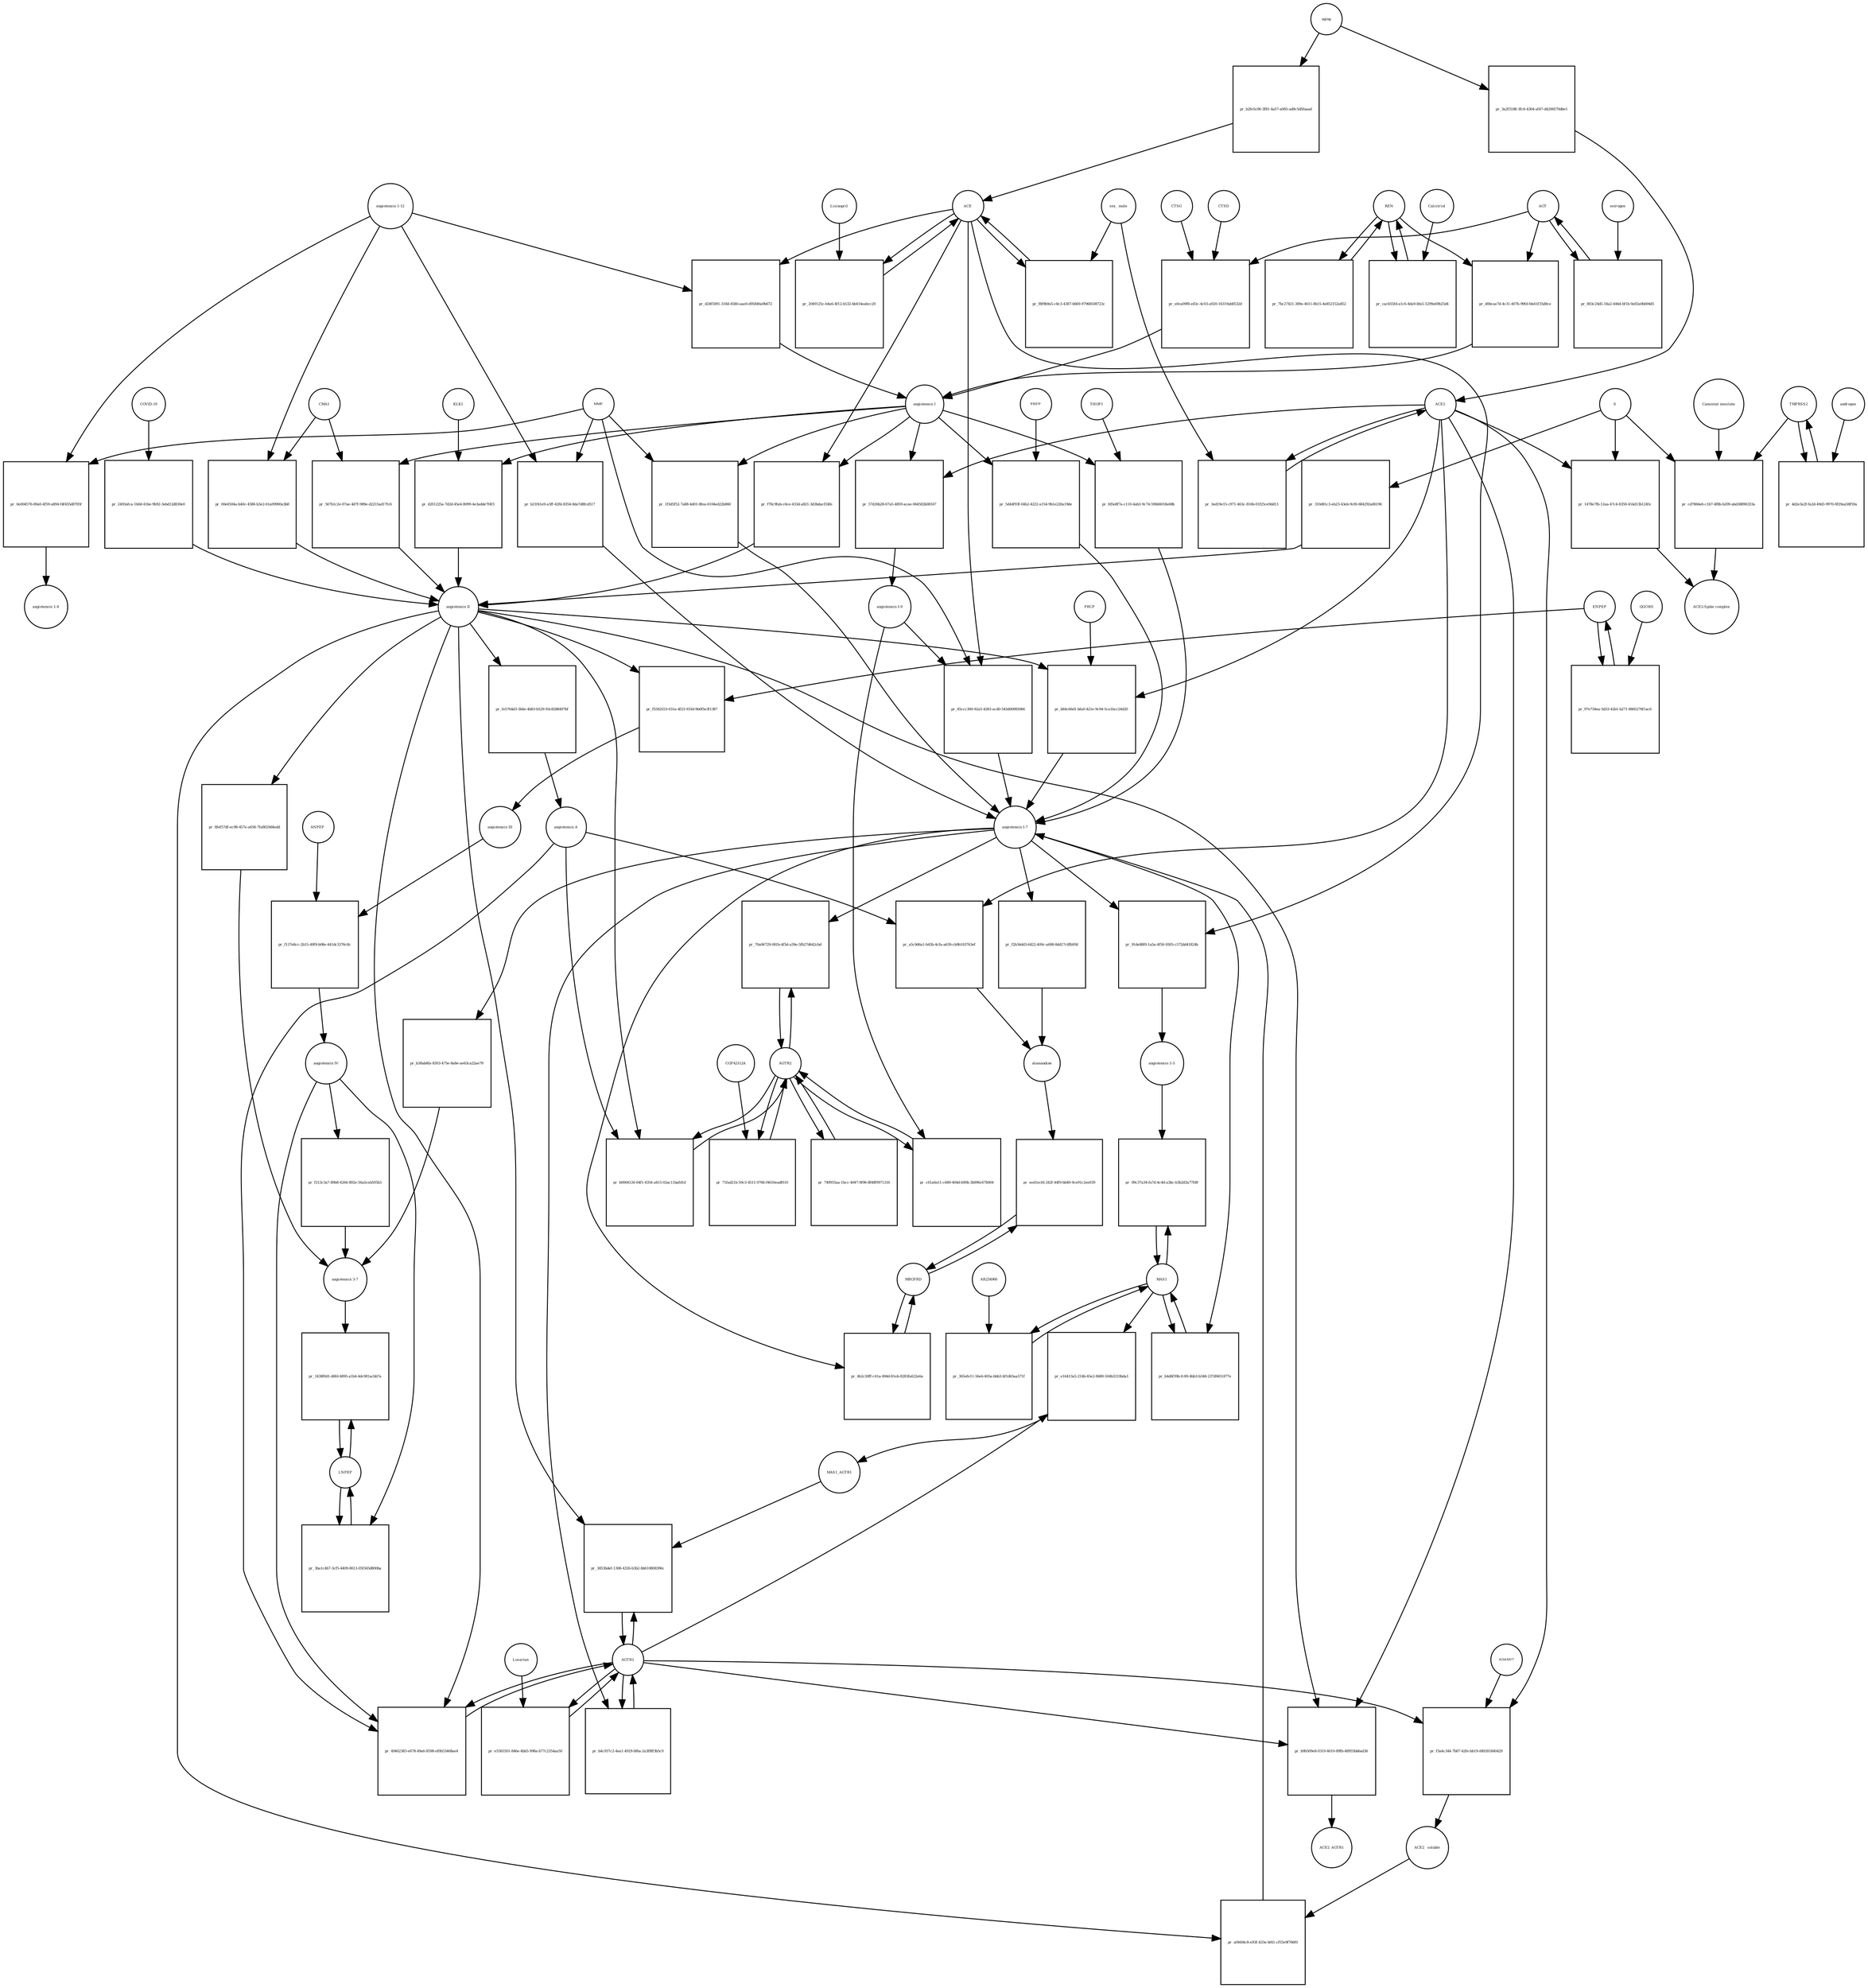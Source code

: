 strict digraph  {
"angiotensin I" [annotation="urn_miriam_obo.chebi_CHEBI%3A2718", bipartite=0, cls="simple chemical", fontsize=4, label="angiotensin I", shape=circle];
"pr_f78c9fab-c6ce-433d-a821-3d3bdacf24fe" [annotation="", bipartite=1, cls=process, fontsize=4, label="pr_f78c9fab-c6ce-433d-a821-3d3bdacf24fe", shape=square];
"angiotensin II" [annotation="urn_miriam_obo.chebi_CHEBI%3A2718", bipartite=0, cls="simple chemical", fontsize=4, label="angiotensin II", shape=circle];
ACE [annotation="urn_miriam_hgnc_HGNC%3A2707", bipartite=0, cls=macromolecule, fontsize=4, label=ACE, shape=circle];
"pr_57d26b28-67a5-4859-acae-064582b08167" [annotation="", bipartite=1, cls=process, fontsize=4, label="pr_57d26b28-67a5-4859-acae-064582b08167", shape=square];
"angiotensin I-9" [annotation="urn_miriam_obo.chebi_CHEBI%3A80128", bipartite=0, cls="simple chemical", fontsize=4, label="angiotensin I-9", shape=circle];
ACE2 [annotation="urn_miriam_hgnc_HGNC%3A13557", bipartite=0, cls=macromolecule, fontsize=4, label=ACE2, shape=circle];
"pr_85ccc300-92a5-4283-acd0-543d06985066" [annotation="", bipartite=1, cls=process, fontsize=4, label="pr_85ccc300-92a5-4283-acd0-543d06985066", shape=square];
"angiotensin I-7" [annotation="urn_miriam_obo.chebi_CHEBI%3A55438", bipartite=0, cls="simple chemical", fontsize=4, label="angiotensin I-7", shape=circle];
MME [annotation="urn_miriam_hgnc_HGNC%3A7154", bipartite=0, cls=macromolecule, fontsize=4, label=MME, shape=circle];
"pr_b84c66d1-bfa0-421e-9c94-5ce1bcc24d20" [annotation="", bipartite=1, cls=process, fontsize=4, label="pr_b84c66d1-bfa0-421e-9c94-5ce1bcc24d20", shape=square];
PRCP [annotation="urn_miriam_hgnc_HGNC%3A9344", bipartite=0, cls=macromolecule, fontsize=4, label=PRCP, shape=circle];
"pr_91de88f0-1a5a-4f50-9305-c572dd41824b" [annotation="", bipartite=1, cls=process, fontsize=4, label="pr_91de88f0-1a5a-4f50-9305-c572dd41824b", shape=square];
"angiotensin 1-5" [annotation="urn_miriam_obo.chebi_CHEBI%3A80129", bipartite=0, cls="simple chemical", fontsize=4, label="angiotensin 1-5", shape=circle];
REN [annotation="urn_miriam_hgnc_HGNC%3A9958", bipartite=0, cls=macromolecule, fontsize=4, label=REN, shape=circle];
"pr_cacb55fd-a1c6-4da9-bfa5-5299a69b25d4" [annotation="", bipartite=1, cls="omitted process", fontsize=4, label="pr_cacb55fd-a1c6-4da9-bfa5-5299a69b25d4", shape=square];
Calcitriol [annotation="urn_miriam_obo.chebi_CHEBI%3A17823", bipartite=0, cls="simple chemical", fontsize=4, label=Calcitriol, shape=circle];
AGT [annotation="urn_miriam_hgnc_HGNC%3A333", bipartite=0, cls=macromolecule, fontsize=4, label=AGT, shape=circle];
"pr_d0bcae7d-4c31-407b-99fd-fde61f35d8ce" [annotation="", bipartite=1, cls=process, fontsize=4, label="pr_d0bcae7d-4c31-407b-99fd-fde61f35d8ce", shape=square];
"pr_1f3d5f52-7a88-4d01-8fea-6104ed22b860" [annotation="", bipartite=1, cls=process, fontsize=4, label="pr_1f3d5f52-7a88-4d01-8fea-6104ed22b860", shape=square];
MAS1 [annotation="urn_miriam_hgnc_HGNC%3A6899", bipartite=0, cls=macromolecule, fontsize=4, label=MAS1, shape=circle];
"pr_09c37a34-fa7d-4c4d-a3bc-b3b2d3a77fd9" [annotation="", bipartite=1, cls=process, fontsize=4, label="pr_09c37a34-fa7d-4c4d-a3bc-b3b2d3a77fd9", shape=square];
"pr_f2b34dd3-6422-409c-a698-8dd17c8fb958" [annotation="", bipartite=1, cls=process, fontsize=4, label="pr_f2b34dd3-6422-409c-a698-8dd17c8fb958", shape=square];
alamandine [annotation="", bipartite=0, cls="simple chemical", fontsize=4, label=alamandine, shape=circle];
"pr_fe5764d3-3b6e-4b83-b529-93c8288497bf" [annotation="", bipartite=1, cls=process, fontsize=4, label="pr_fe5764d3-3b6e-4b83-b529-93c8288497bf", shape=square];
"angiotensin A" [annotation="urn_miriam_kegg.compound_C20970", bipartite=0, cls="simple chemical", fontsize=4, label="angiotensin A", shape=circle];
"pr_a5c9d6a1-b43b-4cfa-a639-cb9b183763ef" [annotation="", bipartite=1, cls=process, fontsize=4, label="pr_a5c9d6a1-b43b-4cfa-a639-cb9b183763ef", shape=square];
"pr_f5582553-031a-4f23-933d-9b0f5e3f1387" [annotation="", bipartite=1, cls=process, fontsize=4, label="pr_f5582553-031a-4f23-933d-9b0f5e3f1387", shape=square];
"angiotensin III" [annotation="urn_miriam_obo.chebi_CHEBI%3A89666", bipartite=0, cls="simple chemical", fontsize=4, label="angiotensin III", shape=circle];
ENPEP [annotation="", bipartite=0, cls=macromolecule, fontsize=4, label=ENPEP, shape=circle];
"pr_f137e8cc-2b15-49f9-b08e-441dc3376c8c" [annotation="", bipartite=1, cls=process, fontsize=4, label="pr_f137e8cc-2b15-49f9-b08e-441dc3376c8c", shape=square];
"angiotensin IV" [annotation="urn_miriam_pubmed_32333398|urn_miriam_obo.chebi_CHEBI%3A80127", bipartite=0, cls="simple chemical", fontsize=4, label="angiotensin IV", shape=circle];
"ANPEP " [annotation="urn_miriam_hgnc_HGNC%3A500", bipartite=0, cls=macromolecule, fontsize=4, label="ANPEP ", shape=circle];
AGTR2 [annotation="urn_miriam_hgnc_HGNC%3A338", bipartite=0, cls=macromolecule, fontsize=4, label=AGTR2, shape=circle];
"pr_71fad21b-59c3-4511-9766-f4616eadf610" [annotation="", bipartite=1, cls=process, fontsize=4, label="pr_71fad21b-59c3-4511-9766-f4616eadf610", shape=square];
CGP42112A [annotation="urn_miriam_obo.chebi_CHEBI%3A147302", bipartite=0, cls="simple chemical", fontsize=4, label=CGP42112A, shape=circle];
"pr_7bc27421-389e-4611-8b15-4e852152a852" [annotation="", bipartite=1, cls=process, fontsize=4, label="pr_7bc27421-389e-4611-8b15-4e852152a852", shape=square];
"pr_f3a4c344-7b87-42fe-bb19-d49281840429" [annotation="", bipartite=1, cls=process, fontsize=4, label="pr_f3a4c344-7b87-42fe-bb19-d49281840429", shape=square];
"ACE2_ soluble" [annotation="urn_miriam_hgnc.symbol_ACE2", bipartite=0, cls=macromolecule, fontsize=4, label="ACE2_ soluble", shape=circle];
ADAM17 [annotation="urn_miriam_hgnc_HGNC%3A195", bipartite=0, cls=macromolecule, fontsize=4, label=ADAM17, shape=circle];
AGTR1 [annotation="urn_miriam_hgnc_HGNC%3A336", bipartite=0, cls=macromolecule, fontsize=4, label=AGTR1, shape=circle];
"pr_b0064126-64f1-4354-a415-02ac11bafd1d" [annotation="", bipartite=1, cls=process, fontsize=4, label="pr_b0064126-64f1-4354-a415-02ac11bafd1d", shape=square];
"pr_3a2f3188-3fc6-4304-af47-d4206570dbe1" [annotation="", bipartite=1, cls=process, fontsize=4, label="pr_3a2f3188-3fc6-4304-af47-d4206570dbe1", shape=square];
aging [annotation="urn_miriam_obo.go_GO%3A0007568", bipartite=0, cls=phenotype, fontsize=4, label=aging, shape=circle];
MRGPRD [annotation="urn_miriam_hgnc_HGNC%3A29626", bipartite=0, cls=macromolecule, fontsize=4, label=MRGPRD, shape=circle];
"pr_eed1ecfd-242f-44f9-bb49-9ce91c2ee039" [annotation="", bipartite=1, cls=process, fontsize=4, label="pr_eed1ecfd-242f-44f9-bb49-9ce91c2ee039", shape=square];
"pr_af4604c8-e93f-433e-bf41-cf55e9f766f0" [annotation="", bipartite=1, cls=process, fontsize=4, label="pr_af4604c8-e93f-433e-bf41-cf55e9f766f0", shape=square];
"pr_b2fe5c06-3f81-4a57-a065-ad9c5d5faaad" [annotation="", bipartite=1, cls=process, fontsize=4, label="pr_b2fe5c06-3f81-4a57-a065-ad9c5d5faaad", shape=square];
"pr_3ed19e15-c971-463c-816b-01f25ce9dd13" [annotation="", bipartite=1, cls=process, fontsize=4, label="pr_3ed19e15-c971-463c-816b-01f25ce9dd13", shape=square];
"sex_ male" [annotation=urn_miriam_mesh_D008297, bipartite=0, cls=phenotype, fontsize=4, label="sex_ male", shape=circle];
"pr_310d81c3-eb23-43eb-9cf6-684292a86196" [annotation="", bipartite=1, cls=process, fontsize=4, label="pr_310d81c3-eb23-43eb-9cf6-684292a86196", shape=square];
S [annotation="urn_miriam_uniprot_P0DTC2|urn_miriam_uniprot_P59594", bipartite=0, cls=macromolecule, fontsize=4, label=S, shape=circle];
"pr_f8f9b9a5-c8c3-4387-b669-97968508723c" [annotation="", bipartite=1, cls=process, fontsize=4, label="pr_f8f9b9a5-c8c3-4387-b669-97968508723c", shape=square];
"pr_49462383-e678-49a6-8598-ef0b53468ae4" [annotation="", bipartite=1, cls=process, fontsize=4, label="pr_49462383-e678-49a6-8598-ef0b53468ae4", shape=square];
"pr_b9b509e8-0319-4610-89fb-48955bb6ad36" [annotation="", bipartite=1, cls=process, fontsize=4, label="pr_b9b509e8-0319-4610-89fb-48955bb6ad36", shape=square];
ACE2_AGTR1 [annotation=urn_miriam_pubmed_25225202, bipartite=0, cls=complex, fontsize=4, label=ACE2_AGTR1, shape=circle];
"pr_1478e7fb-12aa-47c4-8350-414d13b1245c" [annotation="", bipartite=1, cls=process, fontsize=4, label="pr_1478e7fb-12aa-47c4-8350-414d13b1245c", shape=square];
"ACE2-Spike complex" [annotation=urn_miriam_pubmed_32275855, bipartite=0, cls=complex, fontsize=4, label="ACE2-Spike complex", shape=circle];
"pr_2493afca-1b0d-41be-9b92-3ebd12d830e0" [annotation="", bipartite=1, cls=process, fontsize=4, label="pr_2493afca-1b0d-41be-9b92-3ebd12d830e0", shape=square];
"COVID-19" [annotation="urn_miriam_taxonomy_2697049|urn_miriam_mesh_C000657245", bipartite=0, cls=phenotype, fontsize=4, label="COVID-19", shape=circle];
"angiotensin 1-12" [annotation=urn_miriam_pubmed_27465904, bipartite=0, cls="simple chemical", fontsize=4, label="angiotensin 1-12", shape=circle];
"pr_00e6504a-b40c-4586-b3e2-61a09900a3b8" [annotation="", bipartite=1, cls=process, fontsize=4, label="pr_00e6504a-b40c-4586-b3e2-61a09900a3b8", shape=square];
CMA1 [annotation="urn_miriam_hgnc_HGNC%3A2097", bipartite=0, cls=macromolecule, fontsize=4, label=CMA1, shape=circle];
TMPRSS2 [annotation="urn_miriam_hgnc_HGNC%3A11876", bipartite=0, cls=macromolecule, fontsize=4, label=TMPRSS2, shape=circle];
"pr_4d2e3a2f-fa2d-49d3-9970-0f29aa58f59a" [annotation="", bipartite=1, cls="omitted process", fontsize=4, label="pr_4d2e3a2f-fa2d-49d3-9970-0f29aa58f59a", shape=square];
androgen [annotation="urn_miriam_obo.chebi_CHEBI%3A50113", bipartite=0, cls="simple chemical", fontsize=4, label=androgen, shape=circle];
"pr_803c24d5-18a2-446d-bf1b-9a92a0bb94d5" [annotation="", bipartite=1, cls="omitted process", fontsize=4, label="pr_803c24d5-18a2-446d-bf1b-9a92a0bb94d5", shape=square];
estrogen [annotation="urn_miriam_obo.chebi_CHEBI%3A50114", bipartite=0, cls="simple chemical", fontsize=4, label=estrogen, shape=circle];
"pr_0e004576-69a0-4f59-a894-f4f455d8705f" [annotation="", bipartite=1, cls=process, fontsize=4, label="pr_0e004576-69a0-4f59-a894-f4f455d8705f", shape=square];
"angiotensin 1-4" [annotation=urn_miriam_pubmed_22490446, bipartite=0, cls="simple chemical", fontsize=4, label="angiotensin 1-4", shape=circle];
"pr_e16413a5-214b-45e2-8680-504b3210bda1" [annotation="", bipartite=1, cls=process, fontsize=4, label="pr_e16413a5-214b-45e2-8680-504b3210bda1", shape=square];
MAS1_AGTR1 [annotation=urn_miriam_pubmed_15809376, bipartite=0, cls=complex, fontsize=4, label=MAS1_AGTR1, shape=circle];
"pr_3853bdef-1308-4326-b3b2-bb610808396c" [annotation="", bipartite=1, cls=process, fontsize=4, label="pr_3853bdef-1308-4326-b3b2-bb610808396c", shape=square];
"pr_2049125c-b4a6-4f12-b532-bb414eabcc20" [annotation="", bipartite=1, cls=process, fontsize=4, label="pr_2049125c-b4a6-4f12-b532-bb414eabcc20", shape=square];
Lisinopril [annotation="urn_miriam_obo.chebi_CHEBI%3A43755", bipartite=0, cls="simple chemical", fontsize=4, label=Lisinopril, shape=circle];
"pr_d24f5091-318d-4580-aae0-d95846a9b672" [annotation="", bipartite=1, cls=process, fontsize=4, label="pr_d24f5091-318d-4580-aae0-d95846a9b672", shape=square];
LNPEP [annotation="urn_miriam_hgnc_HGNC%3A6656", bipartite=0, cls=macromolecule, fontsize=4, label=LNPEP, shape=circle];
"pr_3ba1c4b7-3cf5-4409-8613-05f345d800ba" [annotation="", bipartite=1, cls=process, fontsize=4, label="pr_3ba1c4b7-3cf5-4409-8613-05f345d800ba", shape=square];
"pr_b21f41e9-a3ff-42fd-8354-8da7d8fcd517" [annotation="", bipartite=1, cls=process, fontsize=4, label="pr_b21f41e9-a3ff-42fd-8354-8da7d8fcd517", shape=square];
"pr_365efe11-56e6-405a-bbb3-bf1d65aa571f" [annotation="", bipartite=1, cls=process, fontsize=4, label="pr_365efe11-56e6-405a-bbb3-bf1d65aa571f", shape=square];
AR234960 [annotation="urn_miriam_pubchem.compound_146025955", bipartite=0, cls="simple chemical", fontsize=4, label=AR234960, shape=circle];
"pr_97e734ea-5d33-42b1-b271-8865276f1ac6" [annotation="", bipartite=1, cls=process, fontsize=4, label="pr_97e734ea-5d33-42b1-b271-8865276f1ac6", shape=square];
QGC001 [annotation=urn_miriam_pubmed_24337978, bipartite=0, cls="simple chemical", fontsize=4, label=QGC001, shape=circle];
"pr_e0ca09f8-e83c-4c03-a920-16319ab8532d" [annotation="", bipartite=1, cls=process, fontsize=4, label="pr_e0ca09f8-e83c-4c03-a920-16319ab8532d", shape=square];
CTSD [annotation="urn_miriam_hgnc_HGNC%3A2529", bipartite=0, cls=macromolecule, fontsize=4, label=CTSD, shape=circle];
CTSG [annotation="urn_miriam_hgnc_HGNC%3A2532", bipartite=0, cls=macromolecule, fontsize=4, label=CTSG, shape=circle];
"pr_567b1c2e-07ae-4d7f-989e-d2215ad17fc6" [annotation="", bipartite=1, cls=process, fontsize=4, label="pr_567b1c2e-07ae-4d7f-989e-d2215ad17fc6", shape=square];
"pr_d201225a-7d2d-45e4-8099-4e3adde7f4f3" [annotation="", bipartite=1, cls=process, fontsize=4, label="pr_d201225a-7d2d-45e4-8099-4e3adde7f4f3", shape=square];
KLK1 [annotation="urn_miriam_hgnc_HGNC%3A6357|urn_miriam_pubmed_6555043", bipartite=0, cls=macromolecule, fontsize=4, label=KLK1, shape=circle];
"pr_fd5e8f7a-c110-4ab3-9c74-590d4018e68b" [annotation="", bipartite=1, cls=process, fontsize=4, label="pr_fd5e8f7a-c110-4ab3-9c74-590d4018e68b", shape=square];
THOP1 [annotation="urn_miriam_hgnc_HGNC%3A11793", bipartite=0, cls=macromolecule, fontsize=4, label=THOP1, shape=circle];
"pr_5d44f93f-04b2-4222-a154-9b1e220a19de" [annotation="", bipartite=1, cls=process, fontsize=4, label="pr_5d44f93f-04b2-4222-a154-9b1e220a19de", shape=square];
PREP [annotation="urn_miriam_hgnc_HGNC%3A9358", bipartite=0, cls=macromolecule, fontsize=4, label=PREP, shape=circle];
"pr_e5565501-846e-4bb5-998a-b77c2354aa50" [annotation="", bipartite=1, cls=process, fontsize=4, label="pr_e5565501-846e-4bb5-998a-b77c2354aa50", shape=square];
Losartan [annotation="urn_miriam_obo.chebi_CHEBI%3A6541", bipartite=0, cls="simple chemical", fontsize=4, label=Losartan, shape=circle];
"pr_b4c937c2-4ea1-4929-bf6a-2a3f8ff3b5c9" [annotation="", bipartite=1, cls=process, fontsize=4, label="pr_b4c937c2-4ea1-4929-bf6a-2a3f8ff3b5c9", shape=square];
"pr_749955aa-1bcc-4047-9f96-8f48f9971316" [annotation="", bipartite=1, cls=process, fontsize=4, label="pr_749955aa-1bcc-4047-9f96-8f48f9971316", shape=square];
"pr_70a06729-081b-4f5d-a39e-5fb27d642cbd" [annotation="", bipartite=1, cls=process, fontsize=4, label="pr_70a06729-081b-4f5d-a39e-5fb27d642cbd", shape=square];
"pr_c61a6a11-c689-404d-b90b-3b996c67b004" [annotation="", bipartite=1, cls=process, fontsize=4, label="pr_c61a6a11-c689-404d-b90b-3b996c67b004", shape=square];
"pr_b4d6f39b-fc89-4bb3-b348-237d9651877e" [annotation="", bipartite=1, cls=process, fontsize=4, label="pr_b4d6f39b-fc89-4bb3-b348-237d9651877e", shape=square];
"pr_4b2c30ff-c41a-494d-81eb-8283fa622e6a" [annotation="", bipartite=1, cls=process, fontsize=4, label="pr_4b2c30ff-c41a-494d-81eb-8283fa622e6a", shape=square];
"pr_b38ab8fa-8303-475e-8a8e-ae63ca22ae79" [annotation="", bipartite=1, cls=process, fontsize=4, label="pr_b38ab8fa-8303-475e-8a8e-ae63ca22ae79", shape=square];
"angiotensin 3-7" [annotation=urn_miriam_pubmed_30934934, bipartite=0, cls="simple chemical", fontsize=4, label="angiotensin 3-7", shape=circle];
"pr_8fef57df-ec98-457e-a658-7fa8029d4edd" [annotation="", bipartite=1, cls=process, fontsize=4, label="pr_8fef57df-ec98-457e-a658-7fa8029d4edd", shape=square];
"pr_f213c3a7-89b8-4264-892e-56a5ceb505b3" [annotation="", bipartite=1, cls=process, fontsize=4, label="pr_f213c3a7-89b8-4264-892e-56a5ceb505b3", shape=square];
"pr_cd7866e6-c1b7-4f8b-b209-abd38896333a" [annotation="", bipartite=1, cls="omitted process", fontsize=4, label="pr_cd7866e6-c1b7-4f8b-b209-abd38896333a", shape=square];
"Camostat mesilate" [annotation="urn_miriam_obo.chebi_CHEBI%3A135632", bipartite=0, cls="simple chemical", fontsize=4, label="Camostat mesilate", shape=circle];
"pr_1438f0d1-d6fd-4895-a1b4-4dc981acbb7a" [annotation="", bipartite=1, cls=process, fontsize=4, label="pr_1438f0d1-d6fd-4895-a1b4-4dc981acbb7a", shape=square];
"angiotensin I" -> "pr_f78c9fab-c6ce-433d-a821-3d3bdacf24fe"  [annotation="", interaction_type=consumption];
"angiotensin I" -> "pr_57d26b28-67a5-4859-acae-064582b08167"  [annotation="", interaction_type=consumption];
"angiotensin I" -> "pr_1f3d5f52-7a88-4d01-8fea-6104ed22b860"  [annotation="", interaction_type=consumption];
"angiotensin I" -> "pr_567b1c2e-07ae-4d7f-989e-d2215ad17fc6"  [annotation="", interaction_type=consumption];
"angiotensin I" -> "pr_d201225a-7d2d-45e4-8099-4e3adde7f4f3"  [annotation="", interaction_type=consumption];
"angiotensin I" -> "pr_fd5e8f7a-c110-4ab3-9c74-590d4018e68b"  [annotation="", interaction_type=consumption];
"angiotensin I" -> "pr_5d44f93f-04b2-4222-a154-9b1e220a19de"  [annotation="", interaction_type=consumption];
"pr_f78c9fab-c6ce-433d-a821-3d3bdacf24fe" -> "angiotensin II"  [annotation="", interaction_type=production];
"angiotensin II" -> "pr_b84c66d1-bfa0-421e-9c94-5ce1bcc24d20"  [annotation="", interaction_type=consumption];
"angiotensin II" -> "pr_fe5764d3-3b6e-4b83-b529-93c8288497bf"  [annotation="", interaction_type=consumption];
"angiotensin II" -> "pr_f5582553-031a-4f23-933d-9b0f5e3f1387"  [annotation="", interaction_type=consumption];
"angiotensin II" -> "pr_b0064126-64f1-4354-a415-02ac11bafd1d"  [annotation="urn_miriam_pubmed_17630322|urn_miriam_taxonomy_9606|urn_miriam_pubmed_17138938", interaction_type=stimulation];
"angiotensin II" -> "pr_af4604c8-e93f-433e-bf41-cf55e9f766f0"  [annotation="", interaction_type=consumption];
"angiotensin II" -> "pr_49462383-e678-49a6-8598-ef0b53468ae4"  [annotation="urn_miriam_pubmed_17630322|urn_miriam_taxonomy_40674|urn_miriam_pubmed_26497614|urn_miriam_pubmed_32333398|urn_miriam_pubmed_17138938", interaction_type=stimulation];
"angiotensin II" -> "pr_b9b509e8-0319-4610-89fb-48955bb6ad36"  [annotation="urn_miriam_pubmed_25225202|urn_miriam_taxonomy_40674", interaction_type=inhibition];
"angiotensin II" -> "pr_3853bdef-1308-4326-b3b2-bb610808396c"  [annotation="urn_miriam_pubmed_15809376|urn_miriam_taxonomy_40674", interaction_type=stimulation];
"angiotensin II" -> "pr_8fef57df-ec98-457e-a658-7fa8029d4edd"  [annotation="", interaction_type=consumption];
ACE -> "pr_f78c9fab-c6ce-433d-a821-3d3bdacf24fe"  [annotation="urn_miriam_taxonomy_9606|urn_miriam_pubmed_190881|urn_miriam_pubmed_10969042", interaction_type=catalysis];
ACE -> "pr_85ccc300-92a5-4283-acd0-543d06985066"  [annotation="urn_miriam_pubmed_15283675|urn_miriam_taxonomy_9606", interaction_type=catalysis];
ACE -> "pr_91de88f0-1a5a-4f50-9305-c572dd41824b"  [annotation="urn_miriam_pubmed_10969042|urn_miriam_taxonomy_9606", interaction_type=catalysis];
ACE -> "pr_f8f9b9a5-c8c3-4387-b669-97968508723c"  [annotation="", interaction_type=consumption];
ACE -> "pr_2049125c-b4a6-4f12-b532-bb414eabcc20"  [annotation="", interaction_type=consumption];
ACE -> "pr_d24f5091-318d-4580-aae0-d95846a9b672"  [annotation="urn_miriam_pubmed_22490446|urn_miriam_taxonomy_10116", interaction_type=catalysis];
"pr_57d26b28-67a5-4859-acae-064582b08167" -> "angiotensin I-9"  [annotation="", interaction_type=production];
"angiotensin I-9" -> "pr_85ccc300-92a5-4283-acd0-543d06985066"  [annotation="", interaction_type=consumption];
"angiotensin I-9" -> "pr_c61a6a11-c689-404d-b90b-3b996c67b004"  [annotation="urn_miriam_pubmed_30048754|urn_miriam_taxonomy_10116", interaction_type=stimulation];
ACE2 -> "pr_57d26b28-67a5-4859-acae-064582b08167"  [annotation="urn_miriam_pubmed_10969042|urn_miriam_taxonomy_9606", interaction_type=catalysis];
ACE2 -> "pr_b84c66d1-bfa0-421e-9c94-5ce1bcc24d20"  [annotation="urn_miriam_taxonomy_10090|urn_miriam_pubmed_23392115", interaction_type=catalysis];
ACE2 -> "pr_a5c9d6a1-b43b-4cfa-a639-cb9b183763ef"  [annotation="urn_miriam_pubmed_23446738|urn_miriam_taxonomy_9606", interaction_type=catalysis];
ACE2 -> "pr_f3a4c344-7b87-42fe-bb19-d49281840429"  [annotation="", interaction_type=consumption];
ACE2 -> "pr_3ed19e15-c971-463c-816b-01f25ce9dd13"  [annotation="", interaction_type=consumption];
ACE2 -> "pr_b9b509e8-0319-4610-89fb-48955bb6ad36"  [annotation="", interaction_type=consumption];
ACE2 -> "pr_1478e7fb-12aa-47c4-8350-414d13b1245c"  [annotation="", interaction_type=consumption];
"pr_85ccc300-92a5-4283-acd0-543d06985066" -> "angiotensin I-7"  [annotation="", interaction_type=production];
"angiotensin I-7" -> "pr_91de88f0-1a5a-4f50-9305-c572dd41824b"  [annotation="", interaction_type=consumption];
"angiotensin I-7" -> "pr_f2b34dd3-6422-409c-a698-8dd17c8fb958"  [annotation="", interaction_type=consumption];
"angiotensin I-7" -> "pr_b4c937c2-4ea1-4929-bf6a-2a3f8ff3b5c9"  [annotation="urn_miriam_pubmed_29928987|urn_miriam_taxonomy_9606", interaction_type=inhibition];
"angiotensin I-7" -> "pr_70a06729-081b-4f5d-a39e-5fb27d642cbd"  [annotation="urn_miriam_pubmed_15767466|urn_miriam_taxonomy_10116", interaction_type=stimulation];
"angiotensin I-7" -> "pr_b4d6f39b-fc89-4bb3-b348-237d9651877e"  [annotation="urn_miriam_pubmed_27217404|urn_miriam_taxonomy_9606", interaction_type=stimulation];
"angiotensin I-7" -> "pr_4b2c30ff-c41a-494d-81eb-8283fa622e6a"  [annotation="urn_miriam_pubmed_27217404|urn_miriam_taxonomy_9606", interaction_type=stimulation];
"angiotensin I-7" -> "pr_b38ab8fa-8303-475e-8a8e-ae63ca22ae79"  [annotation="", interaction_type=consumption];
MME -> "pr_85ccc300-92a5-4283-acd0-543d06985066"  [annotation="urn_miriam_pubmed_15283675|urn_miriam_taxonomy_9606", interaction_type=catalysis];
MME -> "pr_1f3d5f52-7a88-4d01-8fea-6104ed22b860"  [annotation="urn_miriam_taxonomy_9606|urn_miriam_pubmed_15283675", interaction_type=catalysis];
MME -> "pr_0e004576-69a0-4f59-a894-f4f455d8705f"  [annotation="urn_miriam_pubmed_22490446|urn_miriam_taxonomy_10116", interaction_type=catalysis];
MME -> "pr_b21f41e9-a3ff-42fd-8354-8da7d8fcd517"  [annotation="urn_miriam_pubmed_22490446|urn_miriam_taxonomy_10116", interaction_type=catalysis];
"pr_b84c66d1-bfa0-421e-9c94-5ce1bcc24d20" -> "angiotensin I-7"  [annotation="", interaction_type=production];
PRCP -> "pr_b84c66d1-bfa0-421e-9c94-5ce1bcc24d20"  [annotation="urn_miriam_taxonomy_10090|urn_miriam_pubmed_23392115", interaction_type=catalysis];
"pr_91de88f0-1a5a-4f50-9305-c572dd41824b" -> "angiotensin 1-5"  [annotation="", interaction_type=production];
"angiotensin 1-5" -> "pr_09c37a34-fa7d-4c4d-a3bc-b3b2d3a77fd9"  [annotation="urn_miriam_pubmed_27660028|urn_miriam_taxonomy_10116|urn_miriam_taxonomy_9606|urn_miriam_pubmed_27217404", interaction_type=stimulation];
REN -> "pr_cacb55fd-a1c6-4da9-bfa5-5299a69b25d4"  [annotation="", interaction_type=consumption];
REN -> "pr_d0bcae7d-4c31-407b-99fd-fde61f35d8ce"  [annotation="urn_miriam_pubmed_10585461|urn_miriam_pubmed_30934934|urn_miriam_pubmed_6172448|urn_miriam_taxonomy_9606", interaction_type=catalysis];
REN -> "pr_7bc27421-389e-4611-8b15-4e852152a852"  [annotation="", interaction_type=consumption];
"pr_cacb55fd-a1c6-4da9-bfa5-5299a69b25d4" -> REN  [annotation="", interaction_type=production];
Calcitriol -> "pr_cacb55fd-a1c6-4da9-bfa5-5299a69b25d4"  [annotation="", interaction_type=inhibition];
AGT -> "pr_d0bcae7d-4c31-407b-99fd-fde61f35d8ce"  [annotation="", interaction_type=consumption];
AGT -> "pr_803c24d5-18a2-446d-bf1b-9a92a0bb94d5"  [annotation="", interaction_type=consumption];
AGT -> "pr_e0ca09f8-e83c-4c03-a920-16319ab8532d"  [annotation="", interaction_type=consumption];
"pr_d0bcae7d-4c31-407b-99fd-fde61f35d8ce" -> "angiotensin I"  [annotation="", interaction_type=production];
"pr_1f3d5f52-7a88-4d01-8fea-6104ed22b860" -> "angiotensin I-7"  [annotation="", interaction_type=production];
MAS1 -> "pr_09c37a34-fa7d-4c4d-a3bc-b3b2d3a77fd9"  [annotation="", interaction_type=consumption];
MAS1 -> "pr_e16413a5-214b-45e2-8680-504b3210bda1"  [annotation="", interaction_type=consumption];
MAS1 -> "pr_365efe11-56e6-405a-bbb3-bf1d65aa571f"  [annotation="", interaction_type=consumption];
MAS1 -> "pr_b4d6f39b-fc89-4bb3-b348-237d9651877e"  [annotation="", interaction_type=consumption];
"pr_09c37a34-fa7d-4c4d-a3bc-b3b2d3a77fd9" -> MAS1  [annotation="", interaction_type=production];
"pr_f2b34dd3-6422-409c-a698-8dd17c8fb958" -> alamandine  [annotation="", interaction_type=production];
alamandine -> "pr_eed1ecfd-242f-44f9-bb49-9ce91c2ee039"  [annotation="urn_miriam_pubmed_23446738|urn_miriam_taxonomy_9606", interaction_type=stimulation];
"pr_fe5764d3-3b6e-4b83-b529-93c8288497bf" -> "angiotensin A"  [annotation="", interaction_type=production];
"angiotensin A" -> "pr_a5c9d6a1-b43b-4cfa-a639-cb9b183763ef"  [annotation="", interaction_type=consumption];
"angiotensin A" -> "pr_b0064126-64f1-4354-a415-02ac11bafd1d"  [annotation="urn_miriam_pubmed_17630322|urn_miriam_taxonomy_9606|urn_miriam_pubmed_17138938", interaction_type=stimulation];
"angiotensin A" -> "pr_49462383-e678-49a6-8598-ef0b53468ae4"  [annotation="urn_miriam_pubmed_17630322|urn_miriam_taxonomy_40674|urn_miriam_pubmed_26497614|urn_miriam_pubmed_32333398|urn_miriam_pubmed_17138938", interaction_type=stimulation];
"pr_a5c9d6a1-b43b-4cfa-a639-cb9b183763ef" -> alamandine  [annotation="", interaction_type=production];
"pr_f5582553-031a-4f23-933d-9b0f5e3f1387" -> "angiotensin III"  [annotation="", interaction_type=production];
"angiotensin III" -> "pr_f137e8cc-2b15-49f9-b08e-441dc3376c8c"  [annotation="", interaction_type=consumption];
ENPEP -> "pr_f5582553-031a-4f23-933d-9b0f5e3f1387"  [annotation="urn_miriam_pubmed_8876246|urn_miriam_taxonomy_10090", interaction_type=catalysis];
ENPEP -> "pr_97e734ea-5d33-42b1-b271-8865276f1ac6"  [annotation="", interaction_type=consumption];
"pr_f137e8cc-2b15-49f9-b08e-441dc3376c8c" -> "angiotensin IV"  [annotation="", interaction_type=production];
"angiotensin IV" -> "pr_49462383-e678-49a6-8598-ef0b53468ae4"  [annotation="urn_miriam_pubmed_17630322|urn_miriam_taxonomy_40674|urn_miriam_pubmed_26497614|urn_miriam_pubmed_32333398|urn_miriam_pubmed_17138938", interaction_type=stimulation];
"angiotensin IV" -> "pr_3ba1c4b7-3cf5-4409-8613-05f345d800ba"  [annotation="urn_miriam_pubmed_11707427|urn_miriam_taxonomy_10090", interaction_type=stimulation];
"angiotensin IV" -> "pr_f213c3a7-89b8-4264-892e-56a5ceb505b3"  [annotation="", interaction_type=consumption];
"ANPEP " -> "pr_f137e8cc-2b15-49f9-b08e-441dc3376c8c"  [annotation="urn_miriam_pubmed_8876246|urn_miriam_taxonomy_10090", interaction_type=catalysis];
AGTR2 -> "pr_71fad21b-59c3-4511-9766-f4616eadf610"  [annotation="", interaction_type=consumption];
AGTR2 -> "pr_b0064126-64f1-4354-a415-02ac11bafd1d"  [annotation="", interaction_type=consumption];
AGTR2 -> "pr_749955aa-1bcc-4047-9f96-8f48f9971316"  [annotation="", interaction_type=consumption];
AGTR2 -> "pr_70a06729-081b-4f5d-a39e-5fb27d642cbd"  [annotation="", interaction_type=consumption];
AGTR2 -> "pr_c61a6a11-c689-404d-b90b-3b996c67b004"  [annotation="", interaction_type=consumption];
"pr_71fad21b-59c3-4511-9766-f4616eadf610" -> AGTR2  [annotation="", interaction_type=production];
CGP42112A -> "pr_71fad21b-59c3-4511-9766-f4616eadf610"  [annotation=urn_miriam_pubmed_25014541, interaction_type=stimulation];
"pr_7bc27421-389e-4611-8b15-4e852152a852" -> REN  [annotation="", interaction_type=production];
"pr_f3a4c344-7b87-42fe-bb19-d49281840429" -> "ACE2_ soluble"  [annotation="", interaction_type=production];
"ACE2_ soluble" -> "pr_af4604c8-e93f-433e-bf41-cf55e9f766f0"  [annotation="urn_miriam_pubmed_28512108|urn_miriam_taxonomy_9606", interaction_type=stimulation];
ADAM17 -> "pr_f3a4c344-7b87-42fe-bb19-d49281840429"  [annotation="urn_miriam_pubmed_24227843|urn_miriam_taxonomy_9606|urn_miriam_pubmed_32333398|urn_miriam_pubmed_28512108", interaction_type=catalysis];
AGTR1 -> "pr_f3a4c344-7b87-42fe-bb19-d49281840429"  [annotation="urn_miriam_pubmed_24227843|urn_miriam_taxonomy_9606|urn_miriam_pubmed_32333398|urn_miriam_pubmed_28512108", interaction_type=stimulation];
AGTR1 -> "pr_49462383-e678-49a6-8598-ef0b53468ae4"  [annotation="", interaction_type=consumption];
AGTR1 -> "pr_b9b509e8-0319-4610-89fb-48955bb6ad36"  [annotation="", interaction_type=consumption];
AGTR1 -> "pr_e16413a5-214b-45e2-8680-504b3210bda1"  [annotation="", interaction_type=consumption];
AGTR1 -> "pr_3853bdef-1308-4326-b3b2-bb610808396c"  [annotation="", interaction_type=consumption];
AGTR1 -> "pr_e5565501-846e-4bb5-998a-b77c2354aa50"  [annotation="", interaction_type=consumption];
AGTR1 -> "pr_b4c937c2-4ea1-4929-bf6a-2a3f8ff3b5c9"  [annotation="", interaction_type=consumption];
"pr_b0064126-64f1-4354-a415-02ac11bafd1d" -> AGTR2  [annotation="", interaction_type=production];
"pr_3a2f3188-3fc6-4304-af47-d4206570dbe1" -> ACE2  [annotation="", interaction_type=production];
aging -> "pr_3a2f3188-3fc6-4304-af47-d4206570dbe1"  [annotation="urn_miriam_pubmed_20689271|urn_miriam_taxonomy_10116", interaction_type=inhibition];
aging -> "pr_b2fe5c06-3f81-4a57-a065-ad9c5d5faaad"  [annotation="urn_miriam_pubmed_20689271|urn_miriam_taxonomy_10116", interaction_type=stimulation];
MRGPRD -> "pr_eed1ecfd-242f-44f9-bb49-9ce91c2ee039"  [annotation="", interaction_type=consumption];
MRGPRD -> "pr_4b2c30ff-c41a-494d-81eb-8283fa622e6a"  [annotation="", interaction_type=consumption];
"pr_eed1ecfd-242f-44f9-bb49-9ce91c2ee039" -> MRGPRD  [annotation="", interaction_type=production];
"pr_af4604c8-e93f-433e-bf41-cf55e9f766f0" -> "angiotensin I-7"  [annotation="", interaction_type=production];
"pr_b2fe5c06-3f81-4a57-a065-ad9c5d5faaad" -> ACE  [annotation="", interaction_type=production];
"pr_3ed19e15-c971-463c-816b-01f25ce9dd13" -> ACE2  [annotation="", interaction_type=production];
"sex_ male" -> "pr_3ed19e15-c971-463c-816b-01f25ce9dd13"  [annotation="urn_miriam_pubmed_26171856|urn_miriam_taxonomy_10116", interaction_type=stimulation];
"sex_ male" -> "pr_f8f9b9a5-c8c3-4387-b669-97968508723c"  [annotation="urn_miriam_pubmed_26171856|urn_miriam_taxonomy_10116", interaction_type=stimulation];
"pr_310d81c3-eb23-43eb-9cf6-684292a86196" -> "angiotensin II"  [annotation="", interaction_type=production];
S -> "pr_310d81c3-eb23-43eb-9cf6-684292a86196"  [annotation="urn_miriam_pubmed_16007097|urn_miriam_taxonomy_10090", interaction_type=stimulation];
S -> "pr_1478e7fb-12aa-47c4-8350-414d13b1245c"  [annotation="", interaction_type=consumption];
S -> "pr_cd7866e6-c1b7-4f8b-b209-abd38896333a"  [annotation="", interaction_type=consumption];
"pr_f8f9b9a5-c8c3-4387-b669-97968508723c" -> ACE  [annotation="", interaction_type=production];
"pr_49462383-e678-49a6-8598-ef0b53468ae4" -> AGTR1  [annotation="", interaction_type=production];
"pr_b9b509e8-0319-4610-89fb-48955bb6ad36" -> ACE2_AGTR1  [annotation="", interaction_type=production];
"pr_1478e7fb-12aa-47c4-8350-414d13b1245c" -> "ACE2-Spike complex"  [annotation="", interaction_type=production];
"pr_2493afca-1b0d-41be-9b92-3ebd12d830e0" -> "angiotensin II"  [annotation="", interaction_type=production];
"COVID-19" -> "pr_2493afca-1b0d-41be-9b92-3ebd12d830e0"  [annotation="urn_miriam_pubmed_32048163|urn_miriam_taxonomy_9606", interaction_type=stimulation];
"angiotensin 1-12" -> "pr_00e6504a-b40c-4586-b3e2-61a09900a3b8"  [annotation="", interaction_type=consumption];
"angiotensin 1-12" -> "pr_0e004576-69a0-4f59-a894-f4f455d8705f"  [annotation="", interaction_type=consumption];
"angiotensin 1-12" -> "pr_d24f5091-318d-4580-aae0-d95846a9b672"  [annotation="", interaction_type=consumption];
"angiotensin 1-12" -> "pr_b21f41e9-a3ff-42fd-8354-8da7d8fcd517"  [annotation="", interaction_type=consumption];
"pr_00e6504a-b40c-4586-b3e2-61a09900a3b8" -> "angiotensin II"  [annotation="", interaction_type=production];
CMA1 -> "pr_00e6504a-b40c-4586-b3e2-61a09900a3b8"  [annotation="urn_miriam_pubmed_22180785|urn_miriam_taxonomy_9606", interaction_type=catalysis];
CMA1 -> "pr_567b1c2e-07ae-4d7f-989e-d2215ad17fc6"  [annotation="urn_miriam_pubmed_2266130|urn_miriam_taxonomy_9606", interaction_type=catalysis];
TMPRSS2 -> "pr_4d2e3a2f-fa2d-49d3-9970-0f29aa58f59a"  [annotation="", interaction_type=consumption];
TMPRSS2 -> "pr_cd7866e6-c1b7-4f8b-b209-abd38896333a"  [annotation="urn_miriam_pubmed_32142651|urn_miriam_taxonomy_9606", interaction_type=stimulation];
"pr_4d2e3a2f-fa2d-49d3-9970-0f29aa58f59a" -> TMPRSS2  [annotation="", interaction_type=production];
androgen -> "pr_4d2e3a2f-fa2d-49d3-9970-0f29aa58f59a"  [annotation="urn_miriam_pubmed_10485450|urn_miriam_taxonomy_9606", interaction_type=stimulation];
"pr_803c24d5-18a2-446d-bf1b-9a92a0bb94d5" -> AGT  [annotation="", interaction_type=production];
estrogen -> "pr_803c24d5-18a2-446d-bf1b-9a92a0bb94d5"  [annotation=urn_miriam_pubmed_30934934, interaction_type=stimulation];
"pr_0e004576-69a0-4f59-a894-f4f455d8705f" -> "angiotensin 1-4"  [annotation="", interaction_type=production];
"pr_e16413a5-214b-45e2-8680-504b3210bda1" -> MAS1_AGTR1  [annotation="", interaction_type=production];
MAS1_AGTR1 -> "pr_3853bdef-1308-4326-b3b2-bb610808396c"  [annotation="urn_miriam_pubmed_15809376|urn_miriam_taxonomy_40674", interaction_type=inhibition];
"pr_3853bdef-1308-4326-b3b2-bb610808396c" -> AGTR1  [annotation="", interaction_type=production];
"pr_2049125c-b4a6-4f12-b532-bb414eabcc20" -> ACE  [annotation="", interaction_type=production];
Lisinopril -> "pr_2049125c-b4a6-4f12-b532-bb414eabcc20"  [annotation=urn_miriam_pubmed_2550696, interaction_type=inhibition];
"pr_d24f5091-318d-4580-aae0-d95846a9b672" -> "angiotensin I"  [annotation="", interaction_type=production];
LNPEP -> "pr_3ba1c4b7-3cf5-4409-8613-05f345d800ba"  [annotation="", interaction_type=consumption];
LNPEP -> "pr_1438f0d1-d6fd-4895-a1b4-4dc981acbb7a"  [annotation="", interaction_type=consumption];
"pr_3ba1c4b7-3cf5-4409-8613-05f345d800ba" -> LNPEP  [annotation="", interaction_type=production];
"pr_b21f41e9-a3ff-42fd-8354-8da7d8fcd517" -> "angiotensin I-7"  [annotation="", interaction_type=production];
"pr_365efe11-56e6-405a-bbb3-bf1d65aa571f" -> MAS1  [annotation="", interaction_type=production];
AR234960 -> "pr_365efe11-56e6-405a-bbb3-bf1d65aa571f"  [annotation=urn_miriam_pubmed_29287092, interaction_type=stimulation];
"pr_97e734ea-5d33-42b1-b271-8865276f1ac6" -> ENPEP  [annotation="", interaction_type=production];
QGC001 -> "pr_97e734ea-5d33-42b1-b271-8865276f1ac6"  [annotation="", interaction_type=inhibition];
"pr_e0ca09f8-e83c-4c03-a920-16319ab8532d" -> "angiotensin I"  [annotation="", interaction_type=production];
CTSD -> "pr_e0ca09f8-e83c-4c03-a920-16319ab8532d"  [annotation="urn_miriam_pubmed_6172448|urn_miriam_taxonomy_9606", interaction_type=catalysis];
CTSG -> "pr_e0ca09f8-e83c-4c03-a920-16319ab8532d"  [annotation="urn_miriam_pubmed_6172448|urn_miriam_taxonomy_9606", interaction_type=catalysis];
"pr_567b1c2e-07ae-4d7f-989e-d2215ad17fc6" -> "angiotensin II"  [annotation="", interaction_type=production];
"pr_d201225a-7d2d-45e4-8099-4e3adde7f4f3" -> "angiotensin II"  [annotation="", interaction_type=production];
KLK1 -> "pr_d201225a-7d2d-45e4-8099-4e3adde7f4f3"  [annotation="urn_miriam_taxonomy_9823|urn_miriam_pubmed_6555043", interaction_type=catalysis];
"pr_fd5e8f7a-c110-4ab3-9c74-590d4018e68b" -> "angiotensin I-7"  [annotation="", interaction_type=production];
THOP1 -> "pr_fd5e8f7a-c110-4ab3-9c74-590d4018e68b"  [annotation="urn_miriam_pubmed_24041943|urn_miriam_taxonomy_10116", interaction_type=catalysis];
"pr_5d44f93f-04b2-4222-a154-9b1e220a19de" -> "angiotensin I-7"  [annotation="", interaction_type=production];
PREP -> "pr_5d44f93f-04b2-4222-a154-9b1e220a19de"  [annotation="urn_miriam_pubmed_23463883|urn_miriam_taxonomy_40674", interaction_type=catalysis];
"pr_e5565501-846e-4bb5-998a-b77c2354aa50" -> AGTR1  [annotation="", interaction_type=production];
Losartan -> "pr_e5565501-846e-4bb5-998a-b77c2354aa50"  [annotation="urn_miriam_pubmed_24530803|urn_miriam_taxonomy_8355", interaction_type=inhibition];
"pr_b4c937c2-4ea1-4929-bf6a-2a3f8ff3b5c9" -> AGTR1  [annotation="", interaction_type=production];
"pr_749955aa-1bcc-4047-9f96-8f48f9971316" -> AGTR2  [annotation="", interaction_type=production];
"pr_70a06729-081b-4f5d-a39e-5fb27d642cbd" -> AGTR2  [annotation="", interaction_type=production];
"pr_c61a6a11-c689-404d-b90b-3b996c67b004" -> AGTR2  [annotation="", interaction_type=production];
"pr_b4d6f39b-fc89-4bb3-b348-237d9651877e" -> MAS1  [annotation="", interaction_type=production];
"pr_4b2c30ff-c41a-494d-81eb-8283fa622e6a" -> MRGPRD  [annotation="", interaction_type=production];
"pr_b38ab8fa-8303-475e-8a8e-ae63ca22ae79" -> "angiotensin 3-7"  [annotation="", interaction_type=production];
"angiotensin 3-7" -> "pr_1438f0d1-d6fd-4895-a1b4-4dc981acbb7a"  [annotation=urn_miriam_pubmed_30934934, interaction_type=stimulation];
"pr_8fef57df-ec98-457e-a658-7fa8029d4edd" -> "angiotensin 3-7"  [annotation="", interaction_type=production];
"pr_f213c3a7-89b8-4264-892e-56a5ceb505b3" -> "angiotensin 3-7"  [annotation="", interaction_type=production];
"pr_cd7866e6-c1b7-4f8b-b209-abd38896333a" -> "ACE2-Spike complex"  [annotation="", interaction_type=production];
"Camostat mesilate" -> "pr_cd7866e6-c1b7-4f8b-b209-abd38896333a"  [annotation="urn_miriam_pubmed_32142651|urn_miriam_taxonomy_9606", interaction_type=inhibition];
"pr_1438f0d1-d6fd-4895-a1b4-4dc981acbb7a" -> LNPEP  [annotation="", interaction_type=production];
}
